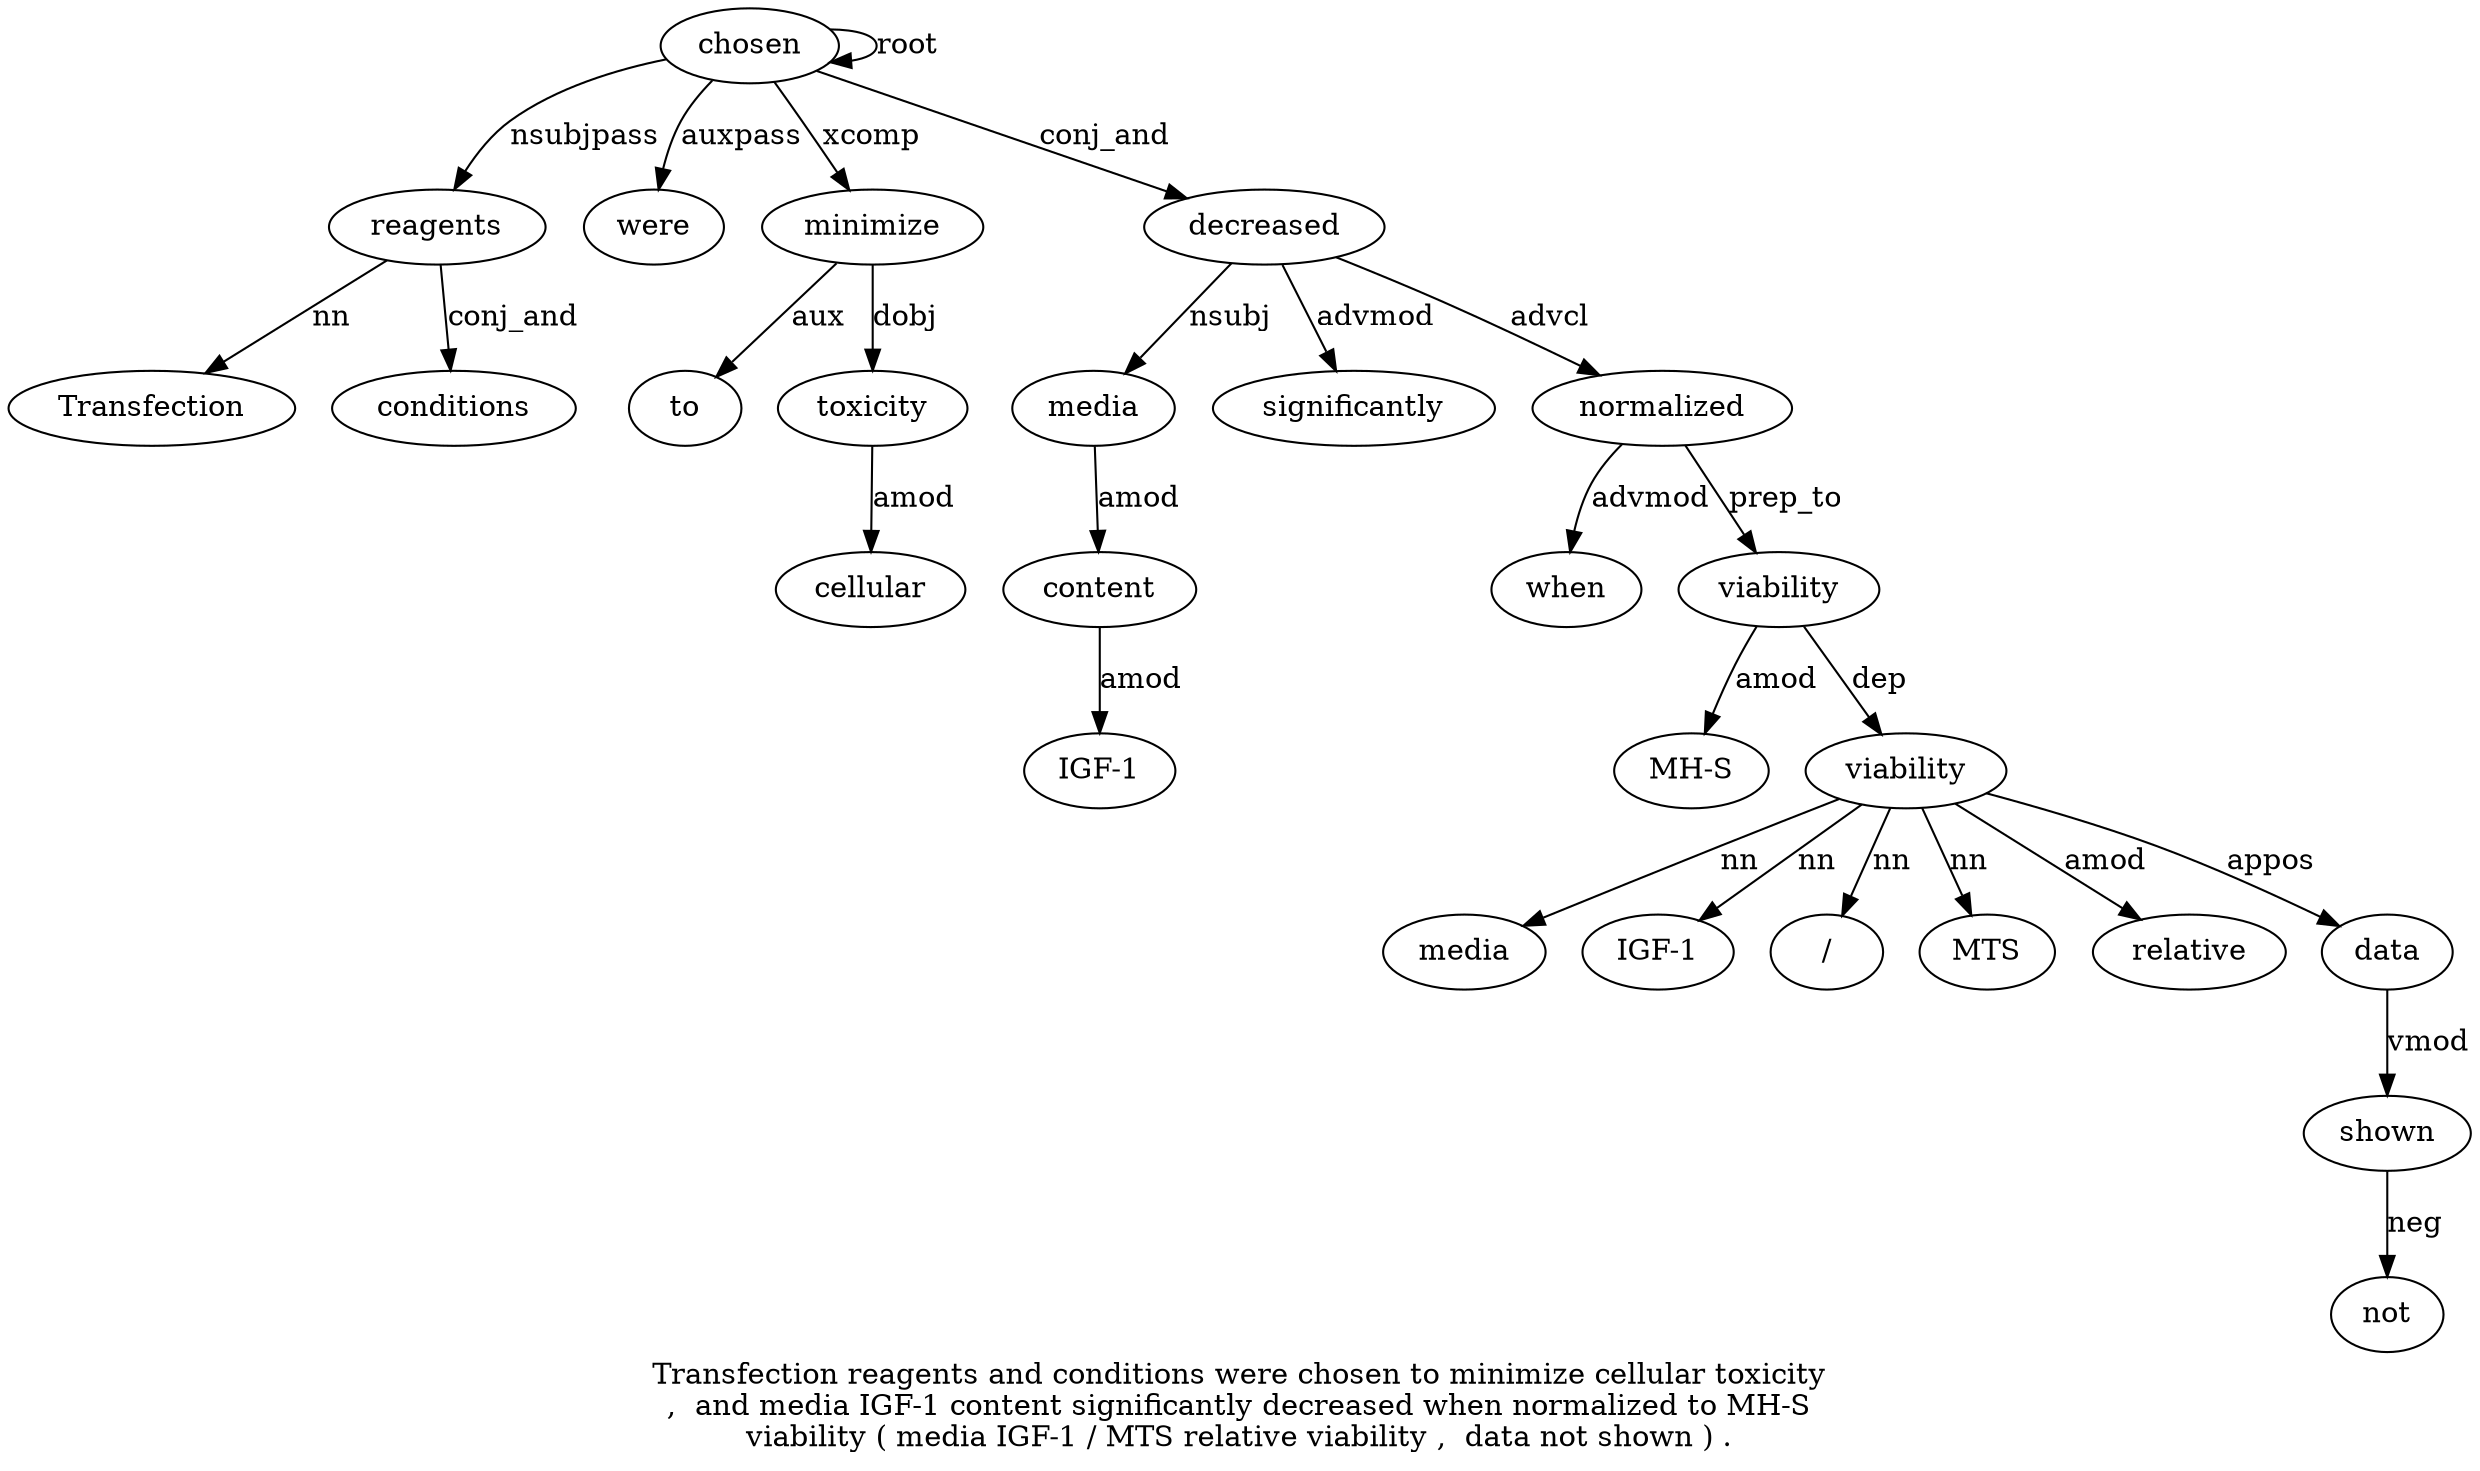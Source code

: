 digraph "Transfection reagents and conditions were chosen to minimize cellular toxicity ,  and media IGF-1 content significantly decreased when normalized to MH-S viability ( media IGF-1 / MTS relative viability ,  data not shown ) ." {
label="Transfection reagents and conditions were chosen to minimize cellular toxicity
,  and media IGF-1 content significantly decreased when normalized to MH-S
viability ( media IGF-1 / MTS relative viability ,  data not shown ) .";
reagents2 [style=filled, fillcolor=white, label=reagents];
Transfection1 [style=filled, fillcolor=white, label=Transfection];
reagents2 -> Transfection1  [label=nn];
chosen6 [style=filled, fillcolor=white, label=chosen];
chosen6 -> reagents2  [label=nsubjpass];
conditions4 [style=filled, fillcolor=white, label=conditions];
reagents2 -> conditions4  [label=conj_and];
were5 [style=filled, fillcolor=white, label=were];
chosen6 -> were5  [label=auxpass];
chosen6 -> chosen6  [label=root];
minimize8 [style=filled, fillcolor=white, label=minimize];
to7 [style=filled, fillcolor=white, label=to];
minimize8 -> to7  [label=aux];
chosen6 -> minimize8  [label=xcomp];
toxicity10 [style=filled, fillcolor=white, label=toxicity];
cellular9 [style=filled, fillcolor=white, label=cellular];
toxicity10 -> cellular9  [label=amod];
minimize8 -> toxicity10  [label=dobj];
decreased17 [style=filled, fillcolor=white, label=decreased];
media13 [style=filled, fillcolor=white, label=media];
decreased17 -> media13  [label=nsubj];
content15 [style=filled, fillcolor=white, label=content];
"IGF-14" [style=filled, fillcolor=white, label="IGF-1"];
content15 -> "IGF-14"  [label=amod];
media13 -> content15  [label=amod];
significantly16 [style=filled, fillcolor=white, label=significantly];
decreased17 -> significantly16  [label=advmod];
chosen6 -> decreased17  [label=conj_and];
normalized19 [style=filled, fillcolor=white, label=normalized];
when18 [style=filled, fillcolor=white, label=when];
normalized19 -> when18  [label=advmod];
decreased17 -> normalized19  [label=advcl];
viability22 [style=filled, fillcolor=white, label=viability];
"MH-S21" [style=filled, fillcolor=white, label="MH-S"];
viability22 -> "MH-S21"  [label=amod];
normalized19 -> viability22  [label=prep_to];
viability29 [style=filled, fillcolor=white, label=viability];
media24 [style=filled, fillcolor=white, label=media];
viability29 -> media24  [label=nn];
"IGF-125" [style=filled, fillcolor=white, label="IGF-1"];
viability29 -> "IGF-125"  [label=nn];
"/26" [style=filled, fillcolor=white, label="/"];
viability29 -> "/26"  [label=nn];
MTS27 [style=filled, fillcolor=white, label=MTS];
viability29 -> MTS27  [label=nn];
relative28 [style=filled, fillcolor=white, label=relative];
viability29 -> relative28  [label=amod];
viability22 -> viability29  [label=dep];
data31 [style=filled, fillcolor=white, label=data];
viability29 -> data31  [label=appos];
shown33 [style=filled, fillcolor=white, label=shown];
not32 [style=filled, fillcolor=white, label=not];
shown33 -> not32  [label=neg];
data31 -> shown33  [label=vmod];
}
